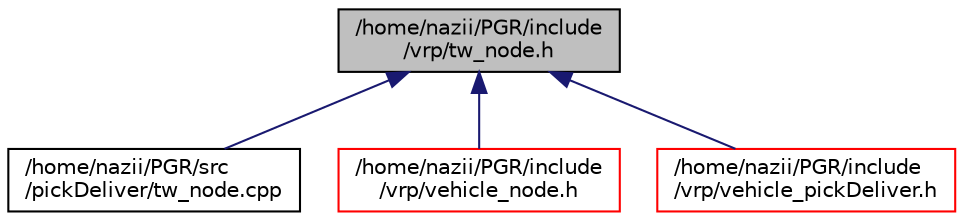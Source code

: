 digraph "/home/nazii/PGR/include/vrp/tw_node.h"
{
  edge [fontname="Helvetica",fontsize="10",labelfontname="Helvetica",labelfontsize="10"];
  node [fontname="Helvetica",fontsize="10",shape=record];
  Node21 [label="/home/nazii/PGR/include\l/vrp/tw_node.h",height=0.2,width=0.4,color="black", fillcolor="grey75", style="filled", fontcolor="black"];
  Node21 -> Node22 [dir="back",color="midnightblue",fontsize="10",style="solid",fontname="Helvetica"];
  Node22 [label="/home/nazii/PGR/src\l/pickDeliver/tw_node.cpp",height=0.2,width=0.4,color="black", fillcolor="white", style="filled",URL="$tw__node_8cpp.html"];
  Node21 -> Node23 [dir="back",color="midnightblue",fontsize="10",style="solid",fontname="Helvetica"];
  Node23 [label="/home/nazii/PGR/include\l/vrp/vehicle_node.h",height=0.2,width=0.4,color="red", fillcolor="white", style="filled",URL="$vehicle__node_8h.html"];
  Node21 -> Node29 [dir="back",color="midnightblue",fontsize="10",style="solid",fontname="Helvetica"];
  Node29 [label="/home/nazii/PGR/include\l/vrp/vehicle_pickDeliver.h",height=0.2,width=0.4,color="red", fillcolor="white", style="filled",URL="$vehicle__pickDeliver_8h.html"];
}
